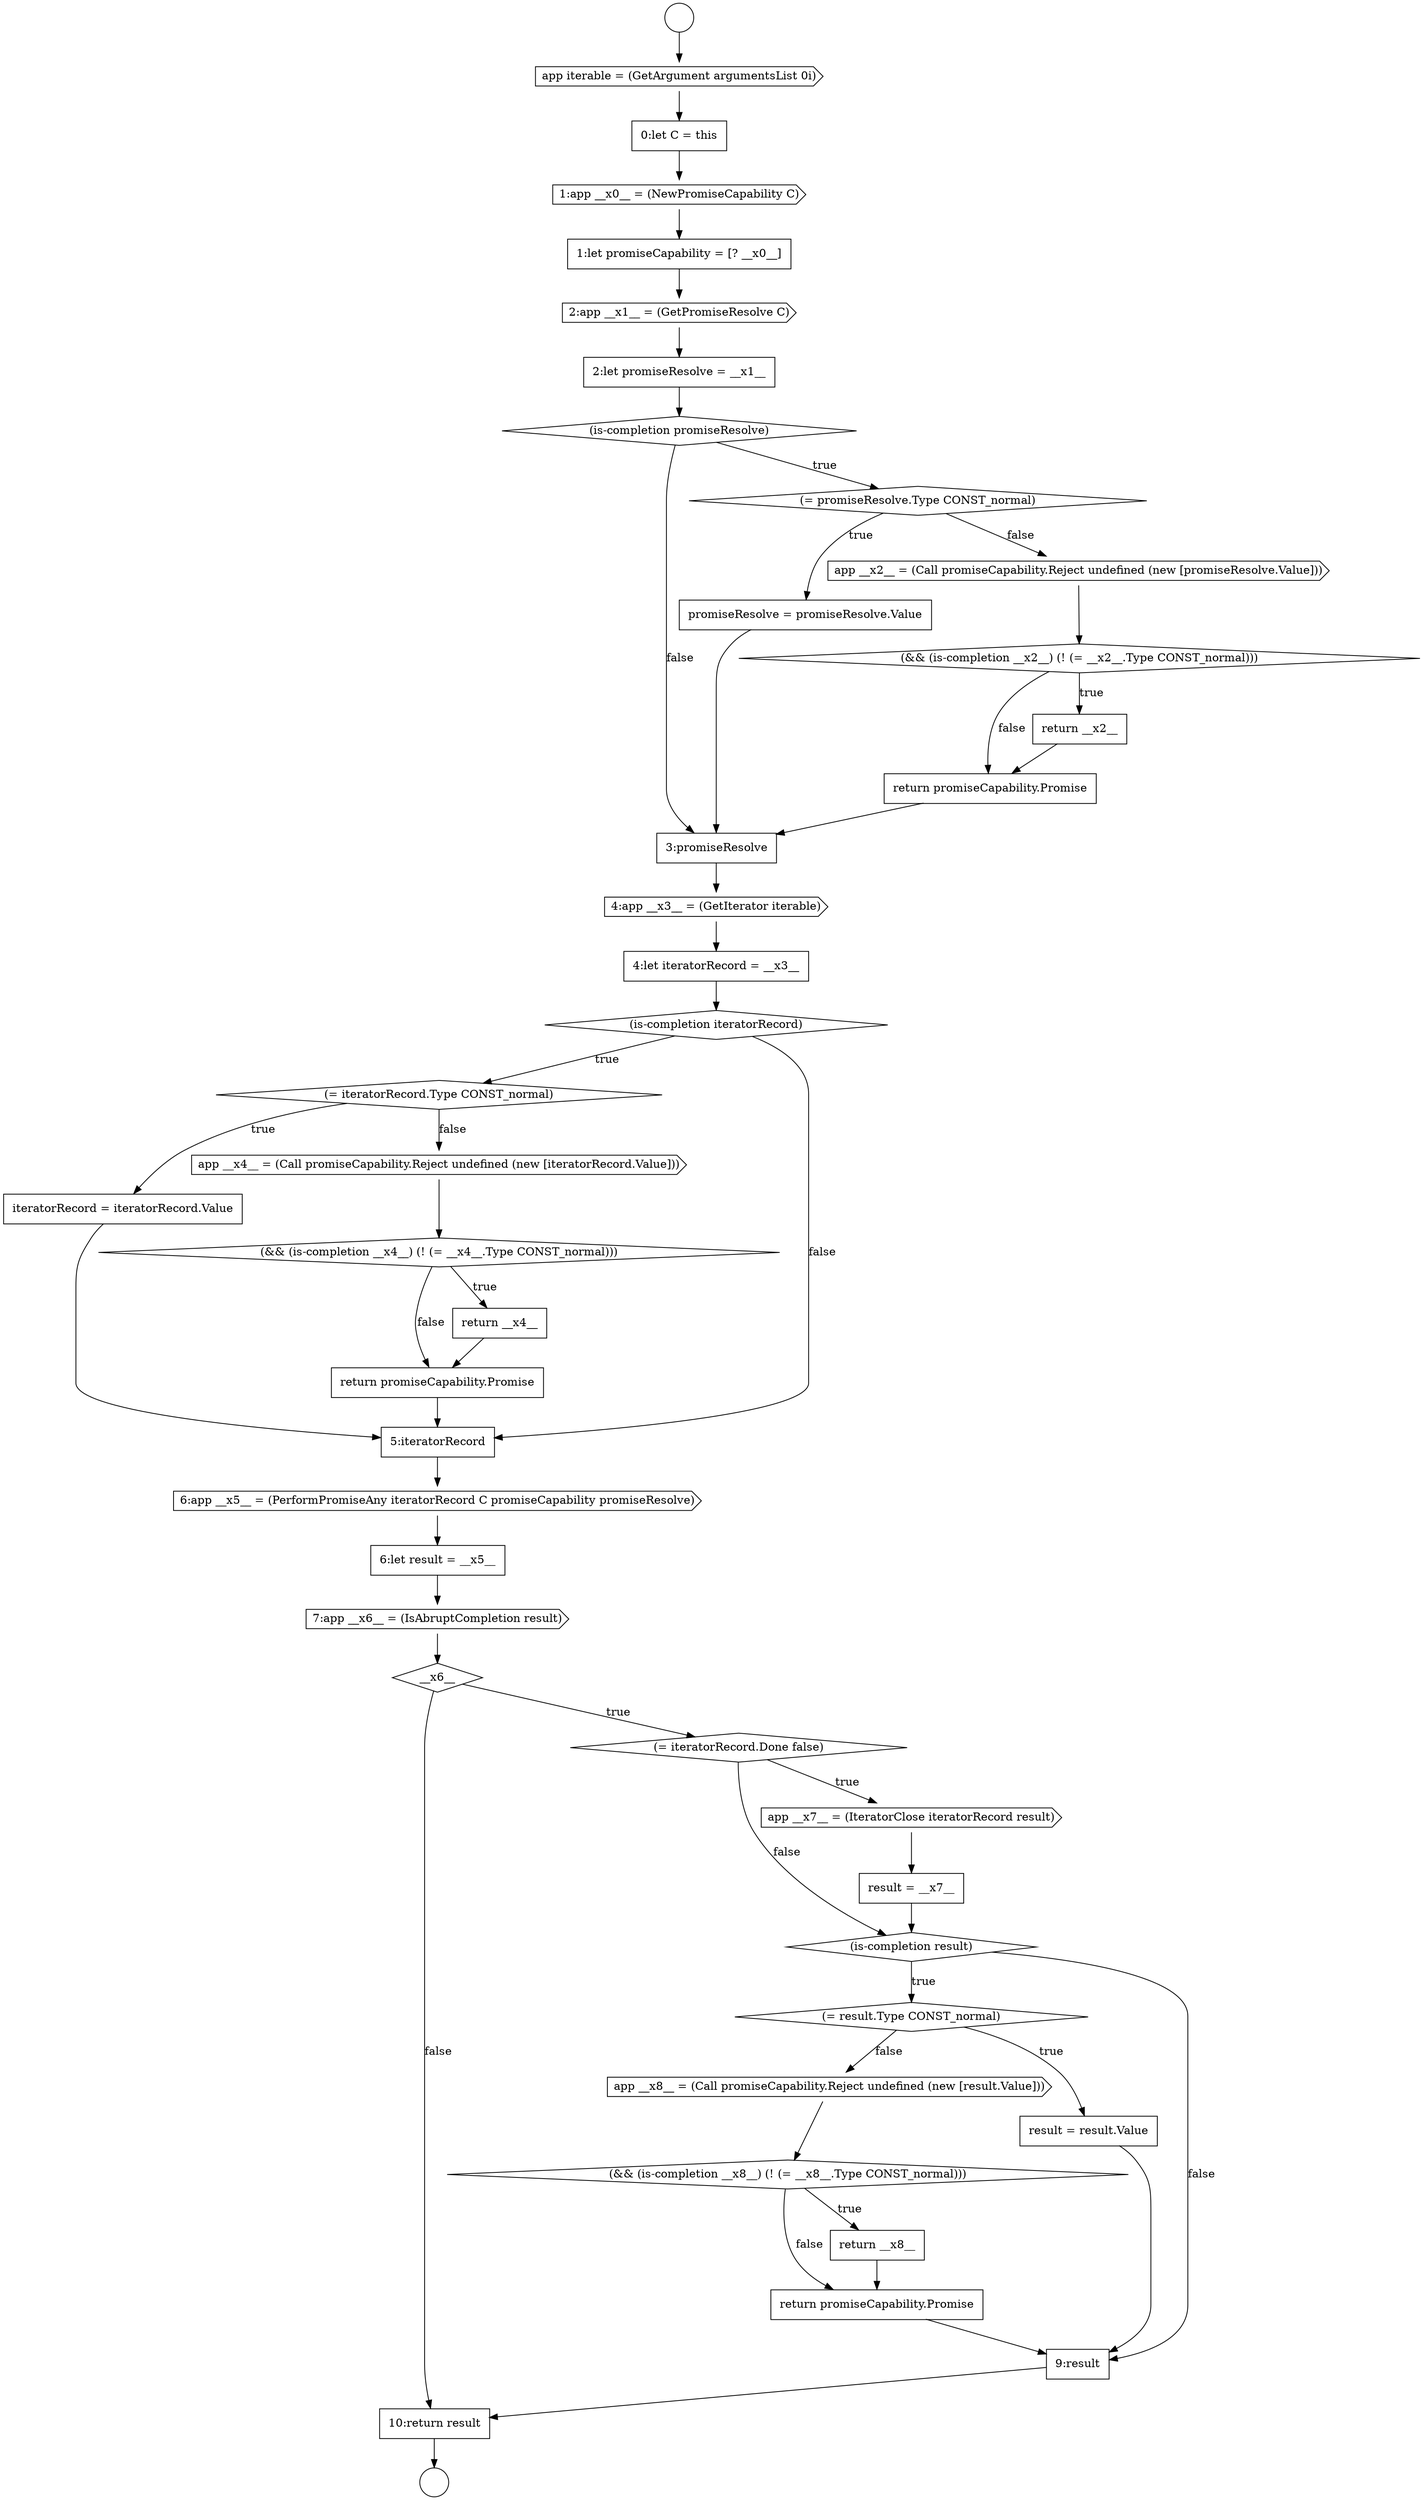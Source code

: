 digraph {
  node18889 [shape=none, margin=0, label=<<font color="black">
    <table border="0" cellborder="1" cellspacing="0" cellpadding="10">
      <tr><td align="left">iteratorRecord = iteratorRecord.Value</td></tr>
    </table>
  </font>> color="black" fillcolor="white" style=filled]
  node18873 [shape=cds, label=<<font color="black">1:app __x0__ = (NewPromiseCapability C)</font>> color="black" fillcolor="white" style=filled]
  node18896 [shape=none, margin=0, label=<<font color="black">
    <table border="0" cellborder="1" cellspacing="0" cellpadding="10">
      <tr><td align="left">6:let result = __x5__</td></tr>
    </table>
  </font>> color="black" fillcolor="white" style=filled]
  node18877 [shape=diamond, label=<<font color="black">(is-completion promiseResolve)</font>> color="black" fillcolor="white" style=filled]
  node18884 [shape=none, margin=0, label=<<font color="black">
    <table border="0" cellborder="1" cellspacing="0" cellpadding="10">
      <tr><td align="left">3:promiseResolve</td></tr>
    </table>
  </font>> color="black" fillcolor="white" style=filled]
  node18871 [shape=cds, label=<<font color="black">app iterable = (GetArgument argumentsList 0i)</font>> color="black" fillcolor="white" style=filled]
  node18886 [shape=none, margin=0, label=<<font color="black">
    <table border="0" cellborder="1" cellspacing="0" cellpadding="10">
      <tr><td align="left">4:let iteratorRecord = __x3__</td></tr>
    </table>
  </font>> color="black" fillcolor="white" style=filled]
  node18903 [shape=diamond, label=<<font color="black">(= result.Type CONST_normal)</font>> color="black" fillcolor="white" style=filled]
  node18879 [shape=none, margin=0, label=<<font color="black">
    <table border="0" cellborder="1" cellspacing="0" cellpadding="10">
      <tr><td align="left">promiseResolve = promiseResolve.Value</td></tr>
    </table>
  </font>> color="black" fillcolor="white" style=filled]
  node18875 [shape=cds, label=<<font color="black">2:app __x1__ = (GetPromiseResolve C)</font>> color="black" fillcolor="white" style=filled]
  node18881 [shape=diamond, label=<<font color="black">(&amp;&amp; (is-completion __x2__) (! (= __x2__.Type CONST_normal)))</font>> color="black" fillcolor="white" style=filled]
  node18874 [shape=none, margin=0, label=<<font color="black">
    <table border="0" cellborder="1" cellspacing="0" cellpadding="10">
      <tr><td align="left">1:let promiseCapability = [? __x0__]</td></tr>
    </table>
  </font>> color="black" fillcolor="white" style=filled]
  node18906 [shape=diamond, label=<<font color="black">(&amp;&amp; (is-completion __x8__) (! (= __x8__.Type CONST_normal)))</font>> color="black" fillcolor="white" style=filled]
  node18893 [shape=none, margin=0, label=<<font color="black">
    <table border="0" cellborder="1" cellspacing="0" cellpadding="10">
      <tr><td align="left">return promiseCapability.Promise</td></tr>
    </table>
  </font>> color="black" fillcolor="white" style=filled]
  node18878 [shape=diamond, label=<<font color="black">(= promiseResolve.Type CONST_normal)</font>> color="black" fillcolor="white" style=filled]
  node18897 [shape=cds, label=<<font color="black">7:app __x6__ = (IsAbruptCompletion result)</font>> color="black" fillcolor="white" style=filled]
  node18910 [shape=none, margin=0, label=<<font color="black">
    <table border="0" cellborder="1" cellspacing="0" cellpadding="10">
      <tr><td align="left">10:return result</td></tr>
    </table>
  </font>> color="black" fillcolor="white" style=filled]
  node18901 [shape=none, margin=0, label=<<font color="black">
    <table border="0" cellborder="1" cellspacing="0" cellpadding="10">
      <tr><td align="left">result = __x7__</td></tr>
    </table>
  </font>> color="black" fillcolor="white" style=filled]
  node18898 [shape=diamond, label=<<font color="black">__x6__</font>> color="black" fillcolor="white" style=filled]
  node18869 [shape=circle label=" " color="black" fillcolor="white" style=filled]
  node18888 [shape=diamond, label=<<font color="black">(= iteratorRecord.Type CONST_normal)</font>> color="black" fillcolor="white" style=filled]
  node18909 [shape=none, margin=0, label=<<font color="black">
    <table border="0" cellborder="1" cellspacing="0" cellpadding="10">
      <tr><td align="left">9:result</td></tr>
    </table>
  </font>> color="black" fillcolor="white" style=filled]
  node18883 [shape=none, margin=0, label=<<font color="black">
    <table border="0" cellborder="1" cellspacing="0" cellpadding="10">
      <tr><td align="left">return promiseCapability.Promise</td></tr>
    </table>
  </font>> color="black" fillcolor="white" style=filled]
  node18892 [shape=none, margin=0, label=<<font color="black">
    <table border="0" cellborder="1" cellspacing="0" cellpadding="10">
      <tr><td align="left">return __x4__</td></tr>
    </table>
  </font>> color="black" fillcolor="white" style=filled]
  node18885 [shape=cds, label=<<font color="black">4:app __x3__ = (GetIterator iterable)</font>> color="black" fillcolor="white" style=filled]
  node18870 [shape=circle label=" " color="black" fillcolor="white" style=filled]
  node18905 [shape=cds, label=<<font color="black">app __x8__ = (Call promiseCapability.Reject undefined (new [result.Value]))</font>> color="black" fillcolor="white" style=filled]
  node18902 [shape=diamond, label=<<font color="black">(is-completion result)</font>> color="black" fillcolor="white" style=filled]
  node18880 [shape=cds, label=<<font color="black">app __x2__ = (Call promiseCapability.Reject undefined (new [promiseResolve.Value]))</font>> color="black" fillcolor="white" style=filled]
  node18899 [shape=diamond, label=<<font color="black">(= iteratorRecord.Done false)</font>> color="black" fillcolor="white" style=filled]
  node18876 [shape=none, margin=0, label=<<font color="black">
    <table border="0" cellborder="1" cellspacing="0" cellpadding="10">
      <tr><td align="left">2:let promiseResolve = __x1__</td></tr>
    </table>
  </font>> color="black" fillcolor="white" style=filled]
  node18895 [shape=cds, label=<<font color="black">6:app __x5__ = (PerformPromiseAny iteratorRecord C promiseCapability promiseResolve)</font>> color="black" fillcolor="white" style=filled]
  node18891 [shape=diamond, label=<<font color="black">(&amp;&amp; (is-completion __x4__) (! (= __x4__.Type CONST_normal)))</font>> color="black" fillcolor="white" style=filled]
  node18908 [shape=none, margin=0, label=<<font color="black">
    <table border="0" cellborder="1" cellspacing="0" cellpadding="10">
      <tr><td align="left">return promiseCapability.Promise</td></tr>
    </table>
  </font>> color="black" fillcolor="white" style=filled]
  node18894 [shape=none, margin=0, label=<<font color="black">
    <table border="0" cellborder="1" cellspacing="0" cellpadding="10">
      <tr><td align="left">5:iteratorRecord</td></tr>
    </table>
  </font>> color="black" fillcolor="white" style=filled]
  node18900 [shape=cds, label=<<font color="black">app __x7__ = (IteratorClose iteratorRecord result)</font>> color="black" fillcolor="white" style=filled]
  node18872 [shape=none, margin=0, label=<<font color="black">
    <table border="0" cellborder="1" cellspacing="0" cellpadding="10">
      <tr><td align="left">0:let C = this</td></tr>
    </table>
  </font>> color="black" fillcolor="white" style=filled]
  node18907 [shape=none, margin=0, label=<<font color="black">
    <table border="0" cellborder="1" cellspacing="0" cellpadding="10">
      <tr><td align="left">return __x8__</td></tr>
    </table>
  </font>> color="black" fillcolor="white" style=filled]
  node18882 [shape=none, margin=0, label=<<font color="black">
    <table border="0" cellborder="1" cellspacing="0" cellpadding="10">
      <tr><td align="left">return __x2__</td></tr>
    </table>
  </font>> color="black" fillcolor="white" style=filled]
  node18890 [shape=cds, label=<<font color="black">app __x4__ = (Call promiseCapability.Reject undefined (new [iteratorRecord.Value]))</font>> color="black" fillcolor="white" style=filled]
  node18887 [shape=diamond, label=<<font color="black">(is-completion iteratorRecord)</font>> color="black" fillcolor="white" style=filled]
  node18904 [shape=none, margin=0, label=<<font color="black">
    <table border="0" cellborder="1" cellspacing="0" cellpadding="10">
      <tr><td align="left">result = result.Value</td></tr>
    </table>
  </font>> color="black" fillcolor="white" style=filled]
  node18891 -> node18892 [label=<<font color="black">true</font>> color="black"]
  node18891 -> node18893 [label=<<font color="black">false</font>> color="black"]
  node18872 -> node18873 [ color="black"]
  node18895 -> node18896 [ color="black"]
  node18906 -> node18907 [label=<<font color="black">true</font>> color="black"]
  node18906 -> node18908 [label=<<font color="black">false</font>> color="black"]
  node18890 -> node18891 [ color="black"]
  node18881 -> node18882 [label=<<font color="black">true</font>> color="black"]
  node18881 -> node18883 [label=<<font color="black">false</font>> color="black"]
  node18897 -> node18898 [ color="black"]
  node18871 -> node18872 [ color="black"]
  node18889 -> node18894 [ color="black"]
  node18877 -> node18878 [label=<<font color="black">true</font>> color="black"]
  node18877 -> node18884 [label=<<font color="black">false</font>> color="black"]
  node18910 -> node18870 [ color="black"]
  node18878 -> node18879 [label=<<font color="black">true</font>> color="black"]
  node18878 -> node18880 [label=<<font color="black">false</font>> color="black"]
  node18901 -> node18902 [ color="black"]
  node18898 -> node18899 [label=<<font color="black">true</font>> color="black"]
  node18898 -> node18910 [label=<<font color="black">false</font>> color="black"]
  node18888 -> node18889 [label=<<font color="black">true</font>> color="black"]
  node18888 -> node18890 [label=<<font color="black">false</font>> color="black"]
  node18886 -> node18887 [ color="black"]
  node18902 -> node18903 [label=<<font color="black">true</font>> color="black"]
  node18902 -> node18909 [label=<<font color="black">false</font>> color="black"]
  node18892 -> node18893 [ color="black"]
  node18879 -> node18884 [ color="black"]
  node18900 -> node18901 [ color="black"]
  node18884 -> node18885 [ color="black"]
  node18883 -> node18884 [ color="black"]
  node18869 -> node18871 [ color="black"]
  node18882 -> node18883 [ color="black"]
  node18885 -> node18886 [ color="black"]
  node18875 -> node18876 [ color="black"]
  node18899 -> node18900 [label=<<font color="black">true</font>> color="black"]
  node18899 -> node18902 [label=<<font color="black">false</font>> color="black"]
  node18904 -> node18909 [ color="black"]
  node18905 -> node18906 [ color="black"]
  node18907 -> node18908 [ color="black"]
  node18908 -> node18909 [ color="black"]
  node18876 -> node18877 [ color="black"]
  node18873 -> node18874 [ color="black"]
  node18893 -> node18894 [ color="black"]
  node18887 -> node18888 [label=<<font color="black">true</font>> color="black"]
  node18887 -> node18894 [label=<<font color="black">false</font>> color="black"]
  node18880 -> node18881 [ color="black"]
  node18896 -> node18897 [ color="black"]
  node18894 -> node18895 [ color="black"]
  node18909 -> node18910 [ color="black"]
  node18903 -> node18904 [label=<<font color="black">true</font>> color="black"]
  node18903 -> node18905 [label=<<font color="black">false</font>> color="black"]
  node18874 -> node18875 [ color="black"]
}
